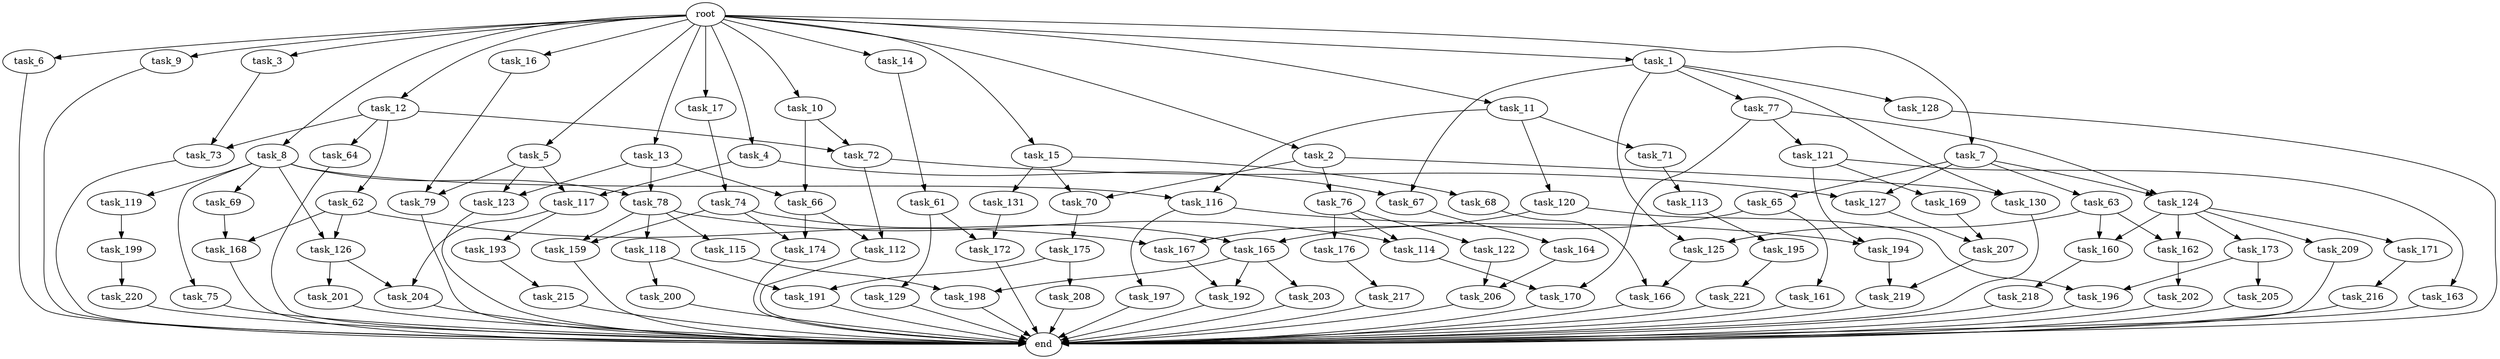 digraph G {
  root [size="0.000000"];
  task_1 [size="1.024000"];
  task_2 [size="1.024000"];
  task_3 [size="1.024000"];
  task_4 [size="1.024000"];
  task_5 [size="1.024000"];
  task_6 [size="1.024000"];
  task_7 [size="1.024000"];
  task_8 [size="1.024000"];
  task_9 [size="1.024000"];
  task_10 [size="1.024000"];
  task_11 [size="1.024000"];
  task_12 [size="1.024000"];
  task_13 [size="1.024000"];
  task_14 [size="1.024000"];
  task_15 [size="1.024000"];
  task_16 [size="1.024000"];
  task_17 [size="1.024000"];
  task_61 [size="549755813.888000"];
  task_62 [size="77309411.328000"];
  task_63 [size="420906795.008000"];
  task_64 [size="77309411.328000"];
  task_65 [size="420906795.008000"];
  task_66 [size="1245540515.840000"];
  task_67 [size="154618822.656000"];
  task_68 [size="214748364.800000"];
  task_69 [size="214748364.800000"];
  task_70 [size="292057776.128000"];
  task_71 [size="858993459.200000"];
  task_72 [size="627065225.216000"];
  task_73 [size="386547056.640000"];
  task_74 [size="34359738.368000"];
  task_75 [size="214748364.800000"];
  task_76 [size="77309411.328000"];
  task_77 [size="77309411.328000"];
  task_78 [size="910533066.752000"];
  task_79 [size="68719476.736000"];
  task_112 [size="584115552.256000"];
  task_113 [size="34359738.368000"];
  task_114 [size="764504178.688000"];
  task_115 [size="214748364.800000"];
  task_116 [size="1073741824.000000"];
  task_117 [size="111669149.696000"];
  task_118 [size="214748364.800000"];
  task_119 [size="214748364.800000"];
  task_120 [size="858993459.200000"];
  task_121 [size="214748364.800000"];
  task_122 [size="549755813.888000"];
  task_123 [size="730144440.320000"];
  task_124 [size="635655159.808000"];
  task_125 [size="936302870.528000"];
  task_126 [size="292057776.128000"];
  task_127 [size="970662608.896000"];
  task_128 [size="77309411.328000"];
  task_129 [size="695784701.952000"];
  task_130 [size="154618822.656000"];
  task_131 [size="214748364.800000"];
  task_159 [size="523986010.112000"];
  task_160 [size="1554778161.152000"];
  task_161 [size="137438953.472000"];
  task_162 [size="1554778161.152000"];
  task_163 [size="549755813.888000"];
  task_164 [size="858993459.200000"];
  task_165 [size="446676598.784000"];
  task_166 [size="1168231104.512000"];
  task_167 [size="111669149.696000"];
  task_168 [size="386547056.640000"];
  task_169 [size="549755813.888000"];
  task_170 [size="635655159.808000"];
  task_171 [size="695784701.952000"];
  task_172 [size="730144440.320000"];
  task_173 [size="695784701.952000"];
  task_174 [size="343597383.680000"];
  task_175 [size="34359738.368000"];
  task_176 [size="549755813.888000"];
  task_191 [size="584115552.256000"];
  task_192 [size="893353197.568000"];
  task_193 [size="34359738.368000"];
  task_194 [size="627065225.216000"];
  task_195 [size="549755813.888000"];
  task_196 [size="584115552.256000"];
  task_197 [size="77309411.328000"];
  task_198 [size="171798691.840000"];
  task_199 [size="309237645.312000"];
  task_200 [size="34359738.368000"];
  task_201 [size="77309411.328000"];
  task_202 [size="309237645.312000"];
  task_203 [size="34359738.368000"];
  task_204 [size="111669149.696000"];
  task_205 [size="549755813.888000"];
  task_206 [size="893353197.568000"];
  task_207 [size="1005022347.264000"];
  task_208 [size="549755813.888000"];
  task_209 [size="695784701.952000"];
  task_215 [size="858993459.200000"];
  task_216 [size="214748364.800000"];
  task_217 [size="549755813.888000"];
  task_218 [size="77309411.328000"];
  task_219 [size="1073741824.000000"];
  task_220 [size="309237645.312000"];
  task_221 [size="549755813.888000"];
  end [size="0.000000"];

  root -> task_1 [size="1.000000"];
  root -> task_2 [size="1.000000"];
  root -> task_3 [size="1.000000"];
  root -> task_4 [size="1.000000"];
  root -> task_5 [size="1.000000"];
  root -> task_6 [size="1.000000"];
  root -> task_7 [size="1.000000"];
  root -> task_8 [size="1.000000"];
  root -> task_9 [size="1.000000"];
  root -> task_10 [size="1.000000"];
  root -> task_11 [size="1.000000"];
  root -> task_12 [size="1.000000"];
  root -> task_13 [size="1.000000"];
  root -> task_14 [size="1.000000"];
  root -> task_15 [size="1.000000"];
  root -> task_16 [size="1.000000"];
  root -> task_17 [size="1.000000"];
  task_1 -> task_67 [size="75497472.000000"];
  task_1 -> task_77 [size="75497472.000000"];
  task_1 -> task_125 [size="75497472.000000"];
  task_1 -> task_128 [size="75497472.000000"];
  task_1 -> task_130 [size="75497472.000000"];
  task_2 -> task_70 [size="75497472.000000"];
  task_2 -> task_76 [size="75497472.000000"];
  task_2 -> task_130 [size="75497472.000000"];
  task_3 -> task_73 [size="301989888.000000"];
  task_4 -> task_67 [size="75497472.000000"];
  task_4 -> task_117 [size="75497472.000000"];
  task_5 -> task_79 [size="33554432.000000"];
  task_5 -> task_117 [size="33554432.000000"];
  task_5 -> task_123 [size="33554432.000000"];
  task_6 -> end [size="1.000000"];
  task_7 -> task_63 [size="411041792.000000"];
  task_7 -> task_65 [size="411041792.000000"];
  task_7 -> task_124 [size="411041792.000000"];
  task_7 -> task_127 [size="411041792.000000"];
  task_8 -> task_69 [size="209715200.000000"];
  task_8 -> task_75 [size="209715200.000000"];
  task_8 -> task_78 [size="209715200.000000"];
  task_8 -> task_116 [size="209715200.000000"];
  task_8 -> task_119 [size="209715200.000000"];
  task_8 -> task_126 [size="209715200.000000"];
  task_9 -> end [size="1.000000"];
  task_10 -> task_66 [size="536870912.000000"];
  task_10 -> task_72 [size="536870912.000000"];
  task_11 -> task_71 [size="838860800.000000"];
  task_11 -> task_116 [size="838860800.000000"];
  task_11 -> task_120 [size="838860800.000000"];
  task_12 -> task_62 [size="75497472.000000"];
  task_12 -> task_64 [size="75497472.000000"];
  task_12 -> task_72 [size="75497472.000000"];
  task_12 -> task_73 [size="75497472.000000"];
  task_13 -> task_66 [size="679477248.000000"];
  task_13 -> task_78 [size="679477248.000000"];
  task_13 -> task_123 [size="679477248.000000"];
  task_14 -> task_61 [size="536870912.000000"];
  task_15 -> task_68 [size="209715200.000000"];
  task_15 -> task_70 [size="209715200.000000"];
  task_15 -> task_131 [size="209715200.000000"];
  task_16 -> task_79 [size="33554432.000000"];
  task_17 -> task_74 [size="33554432.000000"];
  task_61 -> task_129 [size="679477248.000000"];
  task_61 -> task_172 [size="679477248.000000"];
  task_62 -> task_126 [size="75497472.000000"];
  task_62 -> task_167 [size="75497472.000000"];
  task_62 -> task_168 [size="75497472.000000"];
  task_63 -> task_125 [size="838860800.000000"];
  task_63 -> task_160 [size="838860800.000000"];
  task_63 -> task_162 [size="838860800.000000"];
  task_64 -> end [size="1.000000"];
  task_65 -> task_161 [size="134217728.000000"];
  task_65 -> task_165 [size="134217728.000000"];
  task_66 -> task_112 [size="33554432.000000"];
  task_66 -> task_174 [size="33554432.000000"];
  task_67 -> task_164 [size="838860800.000000"];
  task_68 -> task_166 [size="838860800.000000"];
  task_69 -> task_168 [size="301989888.000000"];
  task_70 -> task_175 [size="33554432.000000"];
  task_71 -> task_113 [size="33554432.000000"];
  task_72 -> task_112 [size="536870912.000000"];
  task_72 -> task_127 [size="536870912.000000"];
  task_73 -> end [size="1.000000"];
  task_74 -> task_159 [size="301989888.000000"];
  task_74 -> task_165 [size="301989888.000000"];
  task_74 -> task_174 [size="301989888.000000"];
  task_75 -> end [size="1.000000"];
  task_76 -> task_114 [size="536870912.000000"];
  task_76 -> task_122 [size="536870912.000000"];
  task_76 -> task_176 [size="536870912.000000"];
  task_77 -> task_121 [size="209715200.000000"];
  task_77 -> task_124 [size="209715200.000000"];
  task_77 -> task_170 [size="209715200.000000"];
  task_78 -> task_114 [size="209715200.000000"];
  task_78 -> task_115 [size="209715200.000000"];
  task_78 -> task_118 [size="209715200.000000"];
  task_78 -> task_159 [size="209715200.000000"];
  task_79 -> end [size="1.000000"];
  task_112 -> end [size="1.000000"];
  task_113 -> task_195 [size="536870912.000000"];
  task_114 -> task_170 [size="411041792.000000"];
  task_115 -> task_198 [size="134217728.000000"];
  task_116 -> task_194 [size="75497472.000000"];
  task_116 -> task_197 [size="75497472.000000"];
  task_117 -> task_193 [size="33554432.000000"];
  task_117 -> task_204 [size="33554432.000000"];
  task_118 -> task_191 [size="33554432.000000"];
  task_118 -> task_200 [size="33554432.000000"];
  task_119 -> task_199 [size="301989888.000000"];
  task_120 -> task_167 [size="33554432.000000"];
  task_120 -> task_196 [size="33554432.000000"];
  task_121 -> task_163 [size="536870912.000000"];
  task_121 -> task_169 [size="536870912.000000"];
  task_121 -> task_194 [size="536870912.000000"];
  task_122 -> task_206 [size="33554432.000000"];
  task_123 -> end [size="1.000000"];
  task_124 -> task_160 [size="679477248.000000"];
  task_124 -> task_162 [size="679477248.000000"];
  task_124 -> task_171 [size="679477248.000000"];
  task_124 -> task_173 [size="679477248.000000"];
  task_124 -> task_209 [size="679477248.000000"];
  task_125 -> task_166 [size="301989888.000000"];
  task_126 -> task_201 [size="75497472.000000"];
  task_126 -> task_204 [size="75497472.000000"];
  task_127 -> task_207 [size="679477248.000000"];
  task_128 -> end [size="1.000000"];
  task_129 -> end [size="1.000000"];
  task_130 -> end [size="1.000000"];
  task_131 -> task_172 [size="33554432.000000"];
  task_159 -> end [size="1.000000"];
  task_160 -> task_218 [size="75497472.000000"];
  task_161 -> end [size="1.000000"];
  task_162 -> task_202 [size="301989888.000000"];
  task_163 -> end [size="1.000000"];
  task_164 -> task_206 [size="838860800.000000"];
  task_165 -> task_192 [size="33554432.000000"];
  task_165 -> task_198 [size="33554432.000000"];
  task_165 -> task_203 [size="33554432.000000"];
  task_166 -> end [size="1.000000"];
  task_167 -> task_192 [size="838860800.000000"];
  task_168 -> end [size="1.000000"];
  task_169 -> task_207 [size="301989888.000000"];
  task_170 -> end [size="1.000000"];
  task_171 -> task_216 [size="209715200.000000"];
  task_172 -> end [size="1.000000"];
  task_173 -> task_196 [size="536870912.000000"];
  task_173 -> task_205 [size="536870912.000000"];
  task_174 -> end [size="1.000000"];
  task_175 -> task_191 [size="536870912.000000"];
  task_175 -> task_208 [size="536870912.000000"];
  task_176 -> task_217 [size="536870912.000000"];
  task_191 -> end [size="1.000000"];
  task_192 -> end [size="1.000000"];
  task_193 -> task_215 [size="838860800.000000"];
  task_194 -> task_219 [size="209715200.000000"];
  task_195 -> task_221 [size="536870912.000000"];
  task_196 -> end [size="1.000000"];
  task_197 -> end [size="1.000000"];
  task_198 -> end [size="1.000000"];
  task_199 -> task_220 [size="301989888.000000"];
  task_200 -> end [size="1.000000"];
  task_201 -> end [size="1.000000"];
  task_202 -> end [size="1.000000"];
  task_203 -> end [size="1.000000"];
  task_204 -> end [size="1.000000"];
  task_205 -> end [size="1.000000"];
  task_206 -> end [size="1.000000"];
  task_207 -> task_219 [size="838860800.000000"];
  task_208 -> end [size="1.000000"];
  task_209 -> end [size="1.000000"];
  task_215 -> end [size="1.000000"];
  task_216 -> end [size="1.000000"];
  task_217 -> end [size="1.000000"];
  task_218 -> end [size="1.000000"];
  task_219 -> end [size="1.000000"];
  task_220 -> end [size="1.000000"];
  task_221 -> end [size="1.000000"];
}
